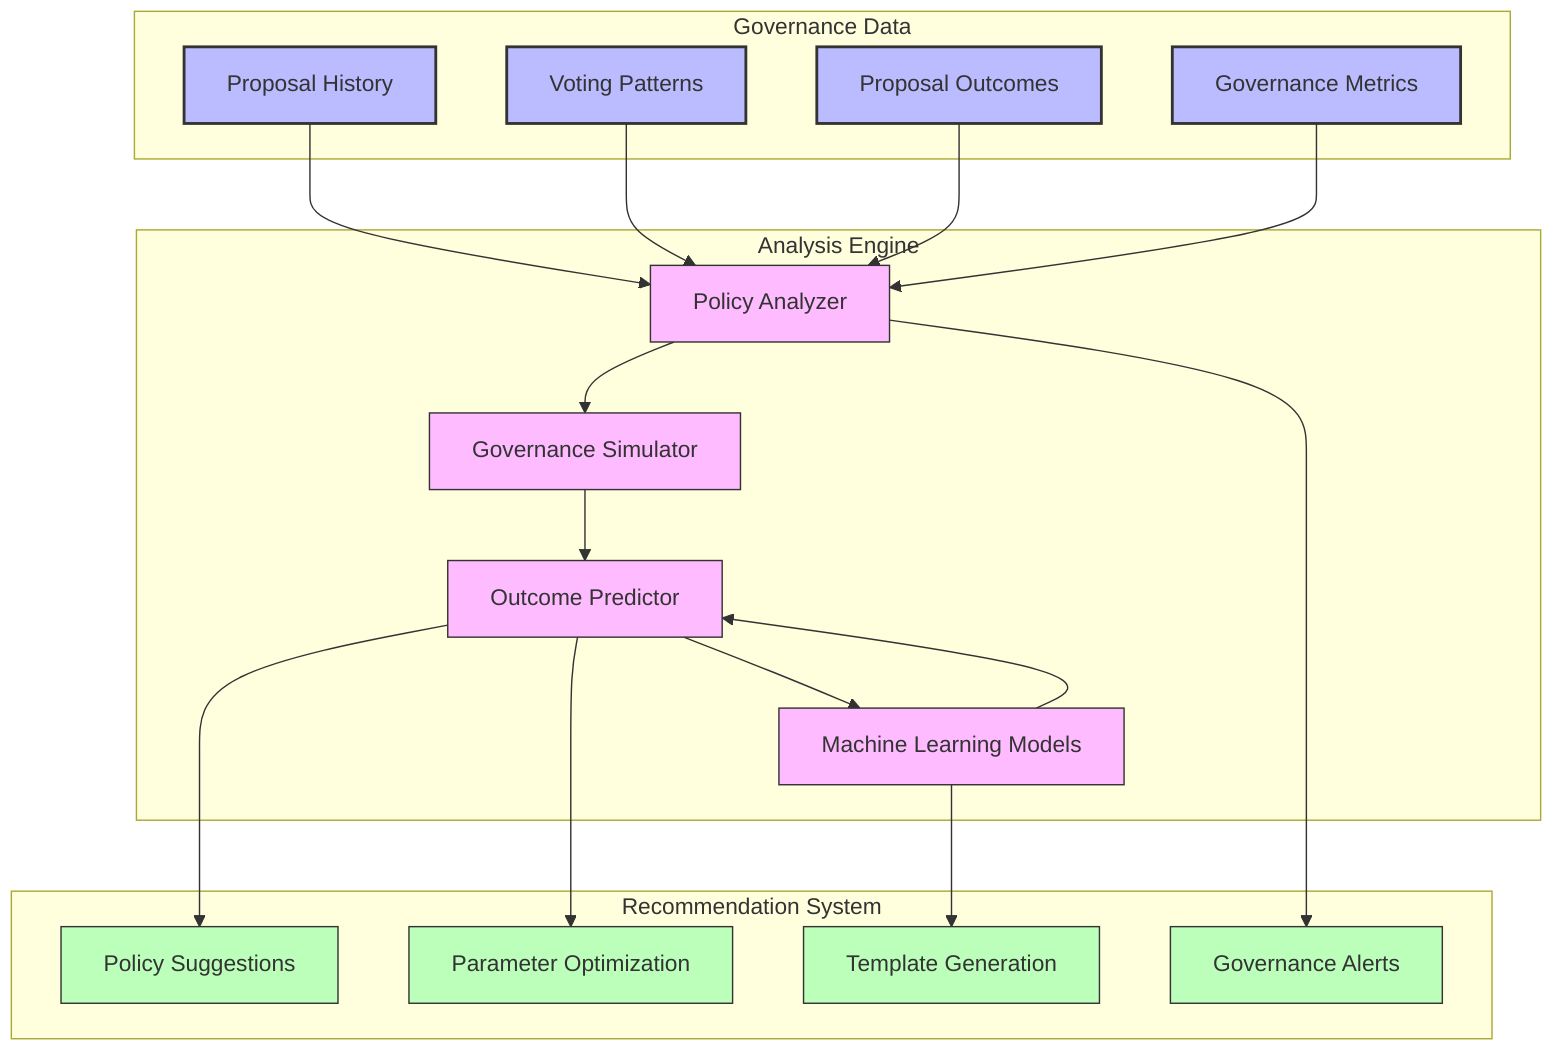 graph TD
    subgraph "Governance Data"
        PROPOSALS[Proposal History]
        VOTES[Voting Patterns]
        OUTCOMES[Proposal Outcomes]
        METRICS[Governance Metrics]
    end
    
    subgraph "Analysis Engine"
        ANALYZER[Policy Analyzer]
        SIMULATOR[Governance Simulator]
        PREDICTOR[Outcome Predictor]
        ML[Machine Learning Models]
    end
    
    subgraph "Recommendation System"
        SUGGEST[Policy Suggestions]
        OPTIMIZE[Parameter Optimization]
        TEMPLATE[Template Generation]
        ALERTS[Governance Alerts]
    end
    
    PROPOSALS --> ANALYZER
    VOTES --> ANALYZER
    OUTCOMES --> ANALYZER
    METRICS --> ANALYZER
    
    ANALYZER --> SIMULATOR
    SIMULATOR --> PREDICTOR
    PREDICTOR --> ML
    ML --> PREDICTOR
    
    PREDICTOR --> SUGGEST
    PREDICTOR --> OPTIMIZE
    ML --> TEMPLATE
    ANALYZER --> ALERTS
    
    classDef data fill:#bbf,stroke:#333,stroke-width:2px
    classDef analysis fill:#fbf,stroke:#333,stroke-width:1px
    classDef recommend fill:#bfb,stroke:#333,stroke-width:1px
    
    class PROPOSALS,VOTES,OUTCOMES,METRICS data
    class ANALYZER,SIMULATOR,PREDICTOR,ML analysis
    class SUGGEST,OPTIMIZE,TEMPLATE,ALERTS recommend